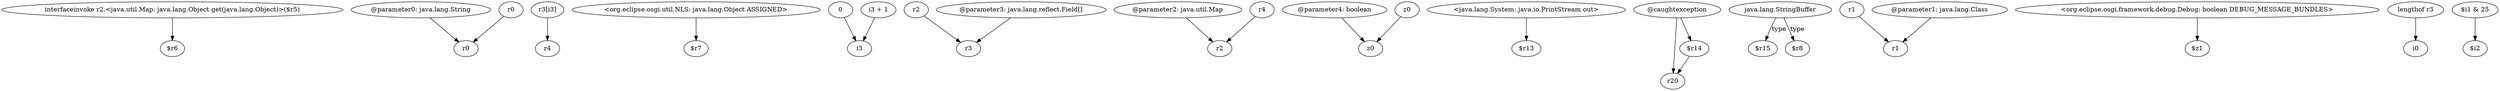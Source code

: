 digraph g {
0[label="interfaceinvoke r2.<java.util.Map: java.lang.Object get(java.lang.Object)>($r5)"]
1[label="$r6"]
0->1[label=""]
2[label="@parameter0: java.lang.String"]
3[label="r0"]
2->3[label=""]
4[label="r3[i3]"]
5[label="r4"]
4->5[label=""]
6[label="<org.eclipse.osgi.util.NLS: java.lang.Object ASSIGNED>"]
7[label="$r7"]
6->7[label=""]
8[label="r0"]
8->3[label=""]
9[label="0"]
10[label="i3"]
9->10[label=""]
11[label="r2"]
12[label="r3"]
11->12[label=""]
13[label="@parameter2: java.util.Map"]
14[label="r2"]
13->14[label=""]
15[label="@parameter4: boolean"]
16[label="z0"]
15->16[label=""]
17[label="@parameter3: java.lang.reflect.Field[]"]
17->12[label=""]
18[label="<java.lang.System: java.io.PrintStream out>"]
19[label="$r13"]
18->19[label=""]
20[label="@caughtexception"]
21[label="r20"]
20->21[label=""]
22[label="java.lang.StringBuffer"]
23[label="$r15"]
22->23[label="type"]
24[label="r1"]
25[label="r1"]
24->25[label=""]
26[label="z0"]
26->16[label=""]
27[label="@parameter1: java.lang.Class"]
27->25[label=""]
28[label="$r8"]
22->28[label="type"]
29[label="$r14"]
29->21[label=""]
30[label="<org.eclipse.osgi.framework.debug.Debug: boolean DEBUG_MESSAGE_BUNDLES>"]
31[label="$z1"]
30->31[label=""]
20->29[label=""]
32[label="lengthof r3"]
33[label="i0"]
32->33[label=""]
34[label="$i1 & 25"]
35[label="$i2"]
34->35[label=""]
36[label="r4"]
36->14[label=""]
37[label="i3 + 1"]
37->10[label=""]
}
